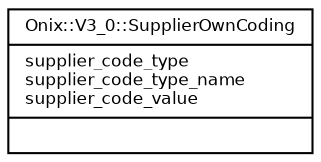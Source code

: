 digraph G {
  fontname = "Bitstream Vera Sans"
  fontsize = 8

  node [
    fontname = "Bitstream Vera Sans"
    fontsize = 8
    shape = "record"
  ]

  edge [
    fontname = "Bitstream Vera Sans"
    fontsize = 8
  ]

  SupplierOwnCoding [
    label = "{Onix::V3_0::SupplierOwnCoding\l|supplier_code_type\lsupplier_code_type_name\lsupplier_code_value\l|\l}"
  ]




}
